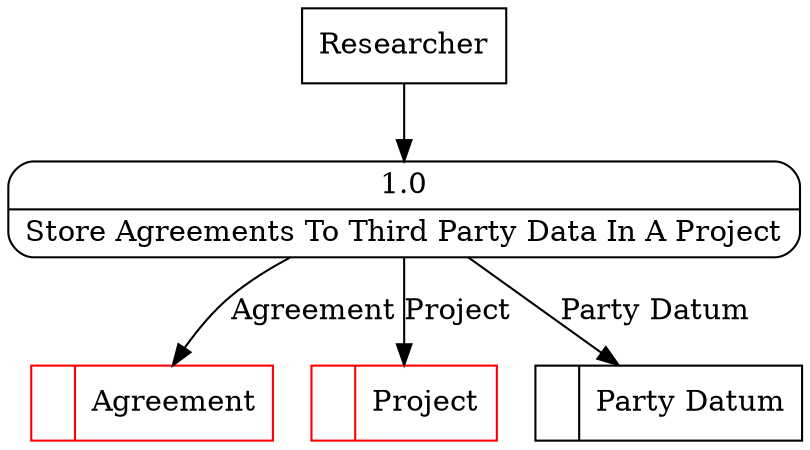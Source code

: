 digraph dfd2{ 
node[shape=record]
200 [label="<f0>  |<f1> Agreement " color=red];
201 [label="<f0>  |<f1> Project " color=red];
202 [label="<f0>  |<f1> Party Datum " ];
203 [label="Researcher" shape=box];
204 [label="{<f0> 1.0|<f1> Store Agreements To Third Party Data In A Project }" shape=Mrecord];
203 -> 204
204 -> 200 [label="Agreement"]
204 -> 202 [label="Party Datum"]
204 -> 201 [label="Project"]
}